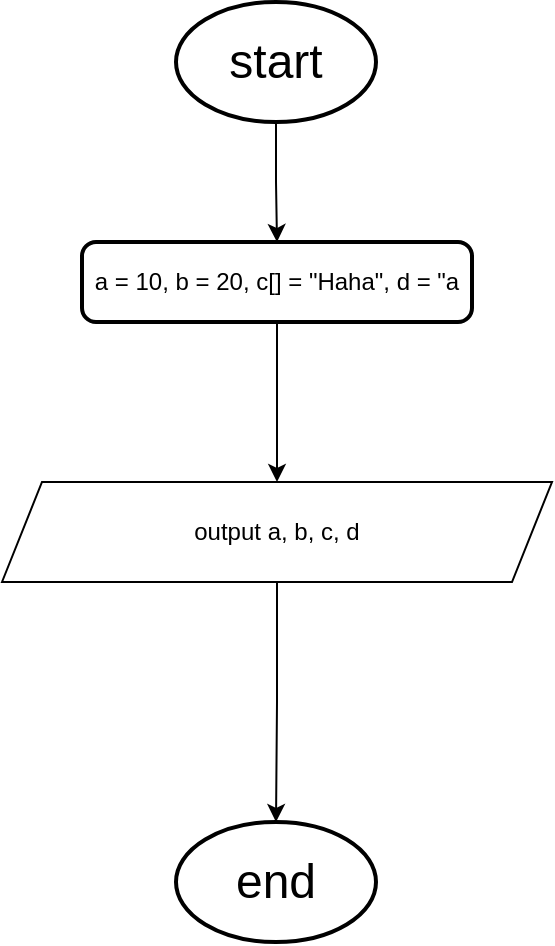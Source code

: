<mxfile version="25.0.3">
  <diagram name="Page-1" id="hdH4HF6eqcp0WWkdIuRA">
    <mxGraphModel dx="989" dy="514" grid="1" gridSize="10" guides="1" tooltips="1" connect="1" arrows="1" fold="1" page="1" pageScale="1" pageWidth="850" pageHeight="1100" math="0" shadow="0">
      <root>
        <mxCell id="0" />
        <mxCell id="1" parent="0" />
        <mxCell id="zVl2Vu5BHkUilVqG1_iT-5" style="edgeStyle=orthogonalEdgeStyle;rounded=0;orthogonalLoop=1;jettySize=auto;html=1;entryX=0.5;entryY=0;entryDx=0;entryDy=0;" edge="1" parent="1" source="zVl2Vu5BHkUilVqG1_iT-1" target="zVl2Vu5BHkUilVqG1_iT-3">
          <mxGeometry relative="1" as="geometry" />
        </mxCell>
        <mxCell id="zVl2Vu5BHkUilVqG1_iT-1" value="&lt;font style=&quot;font-size: 24px;&quot;&gt;start&lt;/font&gt;" style="strokeWidth=2;html=1;shape=mxgraph.flowchart.start_1;whiteSpace=wrap;" vertex="1" parent="1">
          <mxGeometry x="375" y="40" width="100" height="60" as="geometry" />
        </mxCell>
        <mxCell id="zVl2Vu5BHkUilVqG1_iT-2" value="&lt;font style=&quot;font-size: 24px;&quot;&gt;end&lt;/font&gt;" style="strokeWidth=2;html=1;shape=mxgraph.flowchart.start_1;whiteSpace=wrap;" vertex="1" parent="1">
          <mxGeometry x="375" y="450" width="100" height="60" as="geometry" />
        </mxCell>
        <mxCell id="zVl2Vu5BHkUilVqG1_iT-6" style="edgeStyle=orthogonalEdgeStyle;rounded=0;orthogonalLoop=1;jettySize=auto;html=1;entryX=0.5;entryY=0;entryDx=0;entryDy=0;" edge="1" parent="1" source="zVl2Vu5BHkUilVqG1_iT-3" target="zVl2Vu5BHkUilVqG1_iT-4">
          <mxGeometry relative="1" as="geometry" />
        </mxCell>
        <mxCell id="zVl2Vu5BHkUilVqG1_iT-3" value="a = 10, b = 20, c[] = &quot;Haha&quot;, d = &quot;a" style="rounded=1;whiteSpace=wrap;html=1;absoluteArcSize=1;arcSize=14;strokeWidth=2;" vertex="1" parent="1">
          <mxGeometry x="328" y="160" width="195" height="40" as="geometry" />
        </mxCell>
        <mxCell id="zVl2Vu5BHkUilVqG1_iT-4" value="output a, b, c, d" style="shape=parallelogram;perimeter=parallelogramPerimeter;whiteSpace=wrap;html=1;fixedSize=1;" vertex="1" parent="1">
          <mxGeometry x="288" y="280" width="275" height="50" as="geometry" />
        </mxCell>
        <mxCell id="zVl2Vu5BHkUilVqG1_iT-7" style="edgeStyle=orthogonalEdgeStyle;rounded=0;orthogonalLoop=1;jettySize=auto;html=1;entryX=0.5;entryY=0;entryDx=0;entryDy=0;entryPerimeter=0;" edge="1" parent="1" source="zVl2Vu5BHkUilVqG1_iT-4" target="zVl2Vu5BHkUilVqG1_iT-2">
          <mxGeometry relative="1" as="geometry" />
        </mxCell>
      </root>
    </mxGraphModel>
  </diagram>
</mxfile>
